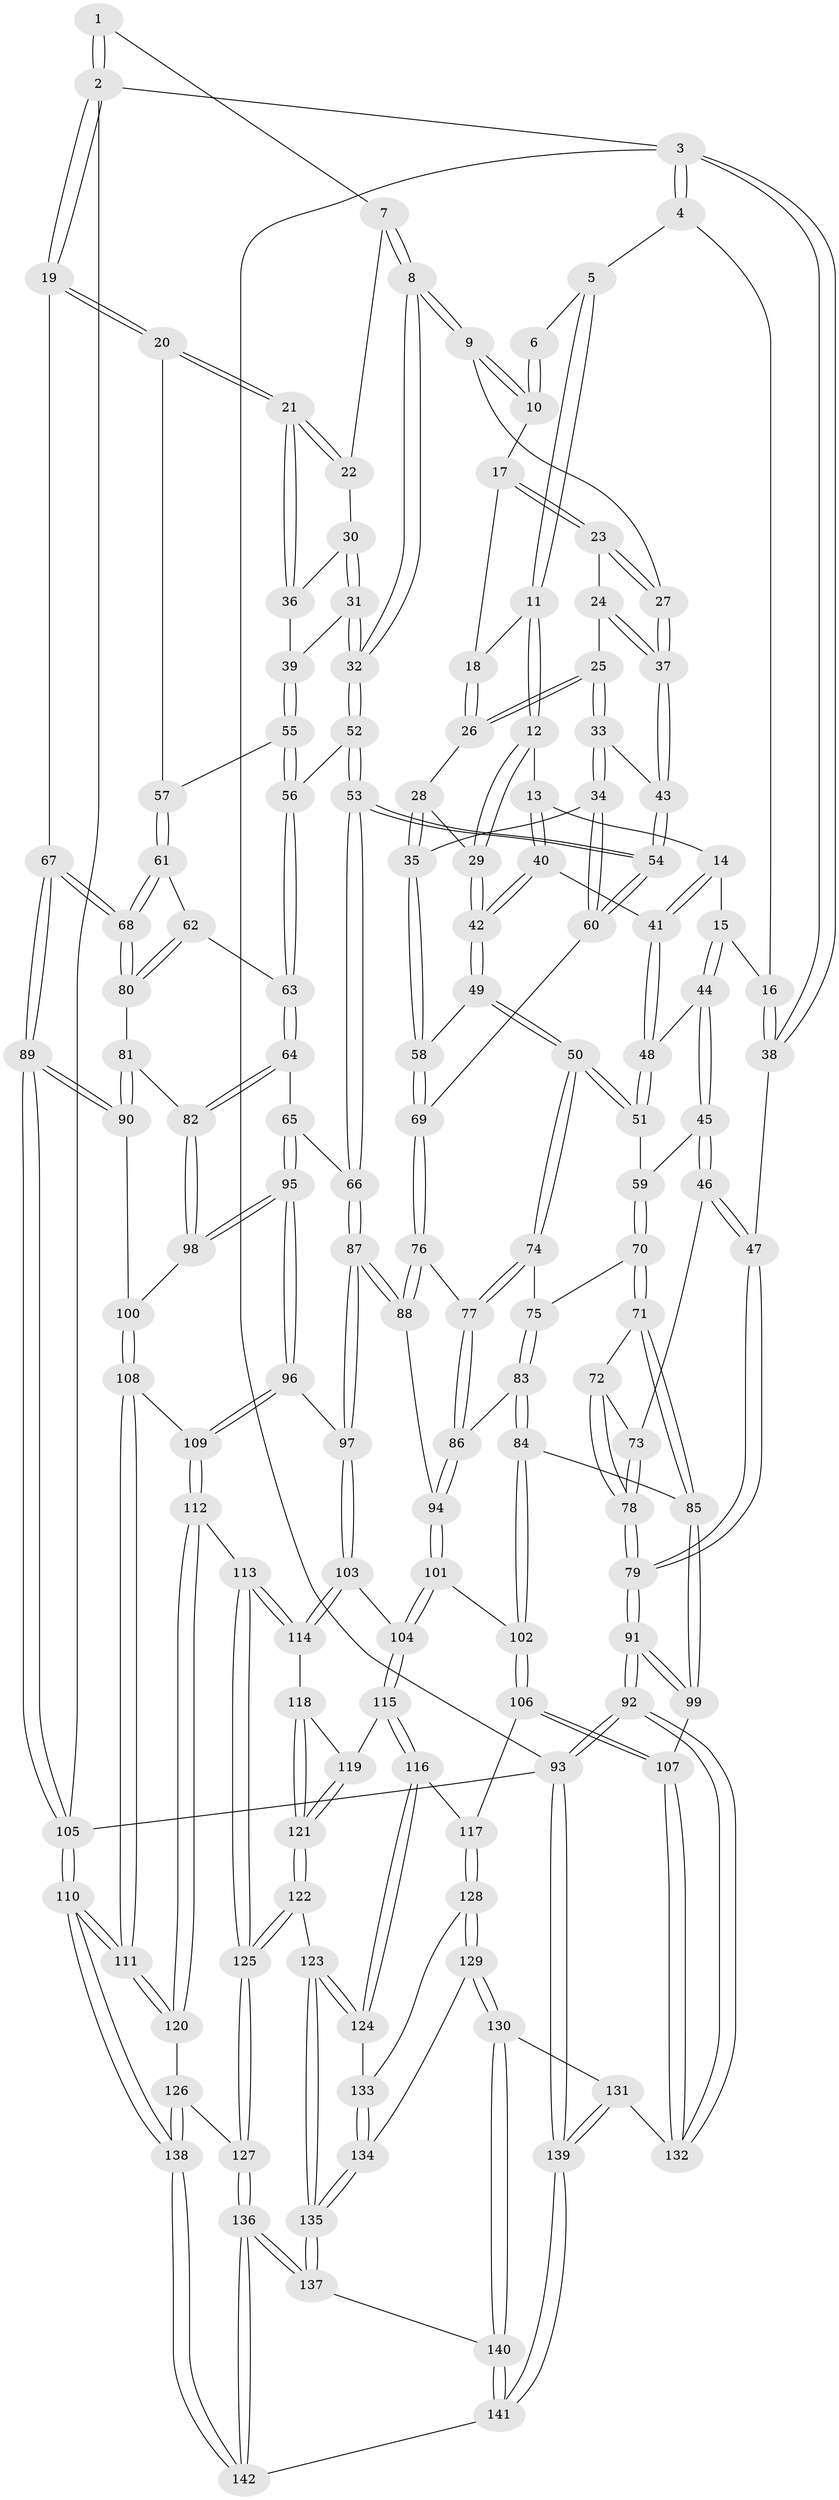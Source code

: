 // coarse degree distribution, {4: 0.19047619047619047, 3: 0.3333333333333333, 6: 0.047619047619047616, 2: 0.07142857142857142, 5: 0.23809523809523808, 7: 0.09523809523809523, 8: 0.023809523809523808}
// Generated by graph-tools (version 1.1) at 2025/04/03/04/25 22:04:39]
// undirected, 142 vertices, 352 edges
graph export_dot {
graph [start="1"]
  node [color=gray90,style=filled];
  1 [pos="+0.9125355443100464+0"];
  2 [pos="+1+0"];
  3 [pos="+0+0"];
  4 [pos="+0.2545561593330342+0"];
  5 [pos="+0.3172712455067146+0"];
  6 [pos="+0.5758756945451664+0"];
  7 [pos="+0.8540061808723487+0.007380434778825932"];
  8 [pos="+0.7400198006387996+0.14852825855906399"];
  9 [pos="+0.7124506450068638+0.14580392634367312"];
  10 [pos="+0.6423573238847837+0.09350602193445513"];
  11 [pos="+0.3384932323000191+0"];
  12 [pos="+0.3081235464494677+0.0884965711150731"];
  13 [pos="+0.2264236500884118+0.1428012273268229"];
  14 [pos="+0.19322687068674882+0.16383212459248234"];
  15 [pos="+0.1355258402890278+0.18003078433925512"];
  16 [pos="+0.06307279548590629+0.14009571062000692"];
  17 [pos="+0.5541021706001169+0.111894302996775"];
  18 [pos="+0.4983321243388963+0.10318014400031378"];
  19 [pos="+1+0.2165047416153257"];
  20 [pos="+1+0.20796350078030562"];
  21 [pos="+1+0.17899790423011794"];
  22 [pos="+0.9471330306899591+0.12570023174171807"];
  23 [pos="+0.5629143810470125+0.18022921024362282"];
  24 [pos="+0.5537475963408585+0.20027563715238764"];
  25 [pos="+0.543945217126331+0.21201114080168504"];
  26 [pos="+0.49358208934081715+0.1566498406609504"];
  27 [pos="+0.6598568543514985+0.19301588278284865"];
  28 [pos="+0.4819200155991458+0.17723016726961136"];
  29 [pos="+0.33534790277559473+0.18145342935107775"];
  30 [pos="+0.8883590572046809+0.18744381225186676"];
  31 [pos="+0.8303433004386124+0.18945010352467806"];
  32 [pos="+0.7534218116401485+0.17336365749480584"];
  33 [pos="+0.5381330525684148+0.2717871574237575"];
  34 [pos="+0.521977367567897+0.2973942910197185"];
  35 [pos="+0.4550277264887944+0.2901130921026118"];
  36 [pos="+0.9020055041301037+0.2151070347706415"];
  37 [pos="+0.6462973552027411+0.20999581482455268"];
  38 [pos="+0+0.20117990874218275"];
  39 [pos="+0.8959295597832346+0.2476395194360173"];
  40 [pos="+0.23476838918612292+0.24772682199832177"];
  41 [pos="+0.21338755911368176+0.24828006345589249"];
  42 [pos="+0.34988591910588246+0.25678466969855374"];
  43 [pos="+0.6441551261213622+0.21340843126526549"];
  44 [pos="+0.13406429408812617+0.20987634718536935"];
  45 [pos="+0.09051467742178558+0.31464381767079846"];
  46 [pos="+0.0704594960143068+0.32189755392802294"];
  47 [pos="+0+0.21453716418092628"];
  48 [pos="+0.19513745841856217+0.2787535739018243"];
  49 [pos="+0.3638102442123997+0.29535677825317824"];
  50 [pos="+0.35651598501532455+0.3058724111645355"];
  51 [pos="+0.19617848522963985+0.3171358588059294"];
  52 [pos="+0.7711437142380781+0.26848828923855556"];
  53 [pos="+0.6708125180222319+0.4123613263878685"];
  54 [pos="+0.6418420762272521+0.39283654123880524"];
  55 [pos="+0.8985215795891666+0.26148241869259814"];
  56 [pos="+0.8194108739474861+0.29112034967484207"];
  57 [pos="+0.9513801001326673+0.28394652572396084"];
  58 [pos="+0.4204585054694686+0.2975934346759558"];
  59 [pos="+0.17679486857092194+0.33386171461803055"];
  60 [pos="+0.5972235900692051+0.37674073268876196"];
  61 [pos="+0.9201644346321642+0.3694101384399667"];
  62 [pos="+0.893519212154131+0.387599220413391"];
  63 [pos="+0.8825575040447752+0.3905630064850034"];
  64 [pos="+0.8325021171527669+0.45322058584545266"];
  65 [pos="+0.7039900062968545+0.4395040616890706"];
  66 [pos="+0.6736369208582218+0.41913793410665934"];
  67 [pos="+1+0.4367292812652179"];
  68 [pos="+1+0.4366344348806478"];
  69 [pos="+0.4842471286675752+0.4463232415329157"];
  70 [pos="+0.18706368262595355+0.38325922517097366"];
  71 [pos="+0.1463012458440598+0.485295346960322"];
  72 [pos="+0.08691854373546418+0.4184479198866855"];
  73 [pos="+0.07611308182900367+0.3758362654390679"];
  74 [pos="+0.33623956847224473+0.39456929092200416"];
  75 [pos="+0.31758287689936265+0.41125537555651964"];
  76 [pos="+0.46137928635380804+0.4846967987482308"];
  77 [pos="+0.4243182859558302+0.47658923224538835"];
  78 [pos="+0+0.4906540389313206"];
  79 [pos="+0+0.521413785812911"];
  80 [pos="+0.9791507856690359+0.47096597325651285"];
  81 [pos="+0.9677597750243234+0.4807362569691802"];
  82 [pos="+0.8778768355377188+0.5387057380633629"];
  83 [pos="+0.24387188140628227+0.5464601769024193"];
  84 [pos="+0.1702695830704973+0.572328405620454"];
  85 [pos="+0.1637059738082966+0.5730702440049962"];
  86 [pos="+0.3295265992832069+0.5732950931064019"];
  87 [pos="+0.5562924057322973+0.5812565334411797"];
  88 [pos="+0.49433668434872285+0.5429122048236787"];
  89 [pos="+1+0.6268125620950569"];
  90 [pos="+0.9988653881999604+0.6384487591244707"];
  91 [pos="+0+0.6675582417068086"];
  92 [pos="+0+1"];
  93 [pos="+0+1"];
  94 [pos="+0.3720904155518865+0.6124187736979316"];
  95 [pos="+0.7477981206810557+0.6602086130179339"];
  96 [pos="+0.7421009108045394+0.6659631143635418"];
  97 [pos="+0.5729466161334297+0.6475211675406052"];
  98 [pos="+0.8844462522961897+0.6173762376756989"];
  99 [pos="+0.1542712150031318+0.5810741419180916"];
  100 [pos="+0.9326821974185185+0.6448346227499404"];
  101 [pos="+0.399920757665656+0.7191865577470846"];
  102 [pos="+0.34512114024687085+0.738950002385371"];
  103 [pos="+0.5450577267601209+0.6884253176231614"];
  104 [pos="+0.41024333677232105+0.7230057224927577"];
  105 [pos="+1+1"];
  106 [pos="+0.2712594647692989+0.8059983059735184"];
  107 [pos="+0.21276629222093796+0.8215297688529555"];
  108 [pos="+0.9168437060943857+0.7737740170790091"];
  109 [pos="+0.7455819852074391+0.7219480756363924"];
  110 [pos="+1+1"];
  111 [pos="+0.9217220617341549+0.8873410541814197"];
  112 [pos="+0.7412790262785892+0.7908690881311281"];
  113 [pos="+0.5970915395815489+0.8246581610033203"];
  114 [pos="+0.5773233469244493+0.7951842710428187"];
  115 [pos="+0.42636800759587307+0.7874479349378574"];
  116 [pos="+0.40657872285273344+0.8495154398671493"];
  117 [pos="+0.3503752644339773+0.8732189299073372"];
  118 [pos="+0.5162482497478778+0.8158877734715413"];
  119 [pos="+0.4493583731918749+0.8068213620686928"];
  120 [pos="+0.7681886867283343+0.8336968867883063"];
  121 [pos="+0.4814285286059493+0.8605860793683217"];
  122 [pos="+0.48595265552785044+0.8876237137381742"];
  123 [pos="+0.4552278217278901+0.910098591511871"];
  124 [pos="+0.4378472837622321+0.894372567498679"];
  125 [pos="+0.5869514600300192+0.8918977285455667"];
  126 [pos="+0.7183442022614738+0.9151567654456773"];
  127 [pos="+0.6047473685962133+0.9368556475028368"];
  128 [pos="+0.3522656213314684+0.8891313751653557"];
  129 [pos="+0.33859954704969386+0.9459396764664444"];
  130 [pos="+0.33308149472163273+0.9531174300223098"];
  131 [pos="+0.26848966874982294+0.9369191387761612"];
  132 [pos="+0.20978902558439008+0.8250540648321074"];
  133 [pos="+0.3826892453200785+0.9009670779957751"];
  134 [pos="+0.4091679528614494+0.9375209340253998"];
  135 [pos="+0.44745025261617244+0.9432945769501148"];
  136 [pos="+0.5668757063698097+1"];
  137 [pos="+0.44831864621534695+0.9469190083796934"];
  138 [pos="+0.9291086019528654+1"];
  139 [pos="+0.013708187145079084+1"];
  140 [pos="+0.35091125950055885+1"];
  141 [pos="+0.33228378161630506+1"];
  142 [pos="+0.5758685189258576+1"];
  1 -- 2;
  1 -- 2;
  1 -- 7;
  2 -- 3;
  2 -- 19;
  2 -- 19;
  2 -- 105;
  3 -- 4;
  3 -- 4;
  3 -- 38;
  3 -- 38;
  3 -- 93;
  4 -- 5;
  4 -- 16;
  5 -- 6;
  5 -- 11;
  5 -- 11;
  6 -- 10;
  6 -- 10;
  7 -- 8;
  7 -- 8;
  7 -- 22;
  8 -- 9;
  8 -- 9;
  8 -- 32;
  8 -- 32;
  9 -- 10;
  9 -- 10;
  9 -- 27;
  10 -- 17;
  11 -- 12;
  11 -- 12;
  11 -- 18;
  12 -- 13;
  12 -- 29;
  12 -- 29;
  13 -- 14;
  13 -- 40;
  13 -- 40;
  14 -- 15;
  14 -- 41;
  14 -- 41;
  15 -- 16;
  15 -- 44;
  15 -- 44;
  16 -- 38;
  16 -- 38;
  17 -- 18;
  17 -- 23;
  17 -- 23;
  18 -- 26;
  18 -- 26;
  19 -- 20;
  19 -- 20;
  19 -- 67;
  20 -- 21;
  20 -- 21;
  20 -- 57;
  21 -- 22;
  21 -- 22;
  21 -- 36;
  21 -- 36;
  22 -- 30;
  23 -- 24;
  23 -- 27;
  23 -- 27;
  24 -- 25;
  24 -- 37;
  24 -- 37;
  25 -- 26;
  25 -- 26;
  25 -- 33;
  25 -- 33;
  26 -- 28;
  27 -- 37;
  27 -- 37;
  28 -- 29;
  28 -- 35;
  28 -- 35;
  29 -- 42;
  29 -- 42;
  30 -- 31;
  30 -- 31;
  30 -- 36;
  31 -- 32;
  31 -- 32;
  31 -- 39;
  32 -- 52;
  32 -- 52;
  33 -- 34;
  33 -- 34;
  33 -- 43;
  34 -- 35;
  34 -- 60;
  34 -- 60;
  35 -- 58;
  35 -- 58;
  36 -- 39;
  37 -- 43;
  37 -- 43;
  38 -- 47;
  39 -- 55;
  39 -- 55;
  40 -- 41;
  40 -- 42;
  40 -- 42;
  41 -- 48;
  41 -- 48;
  42 -- 49;
  42 -- 49;
  43 -- 54;
  43 -- 54;
  44 -- 45;
  44 -- 45;
  44 -- 48;
  45 -- 46;
  45 -- 46;
  45 -- 59;
  46 -- 47;
  46 -- 47;
  46 -- 73;
  47 -- 79;
  47 -- 79;
  48 -- 51;
  48 -- 51;
  49 -- 50;
  49 -- 50;
  49 -- 58;
  50 -- 51;
  50 -- 51;
  50 -- 74;
  50 -- 74;
  51 -- 59;
  52 -- 53;
  52 -- 53;
  52 -- 56;
  53 -- 54;
  53 -- 54;
  53 -- 66;
  53 -- 66;
  54 -- 60;
  54 -- 60;
  55 -- 56;
  55 -- 56;
  55 -- 57;
  56 -- 63;
  56 -- 63;
  57 -- 61;
  57 -- 61;
  58 -- 69;
  58 -- 69;
  59 -- 70;
  59 -- 70;
  60 -- 69;
  61 -- 62;
  61 -- 68;
  61 -- 68;
  62 -- 63;
  62 -- 80;
  62 -- 80;
  63 -- 64;
  63 -- 64;
  64 -- 65;
  64 -- 82;
  64 -- 82;
  65 -- 66;
  65 -- 95;
  65 -- 95;
  66 -- 87;
  66 -- 87;
  67 -- 68;
  67 -- 68;
  67 -- 89;
  67 -- 89;
  68 -- 80;
  68 -- 80;
  69 -- 76;
  69 -- 76;
  70 -- 71;
  70 -- 71;
  70 -- 75;
  71 -- 72;
  71 -- 85;
  71 -- 85;
  72 -- 73;
  72 -- 78;
  72 -- 78;
  73 -- 78;
  73 -- 78;
  74 -- 75;
  74 -- 77;
  74 -- 77;
  75 -- 83;
  75 -- 83;
  76 -- 77;
  76 -- 88;
  76 -- 88;
  77 -- 86;
  77 -- 86;
  78 -- 79;
  78 -- 79;
  79 -- 91;
  79 -- 91;
  80 -- 81;
  81 -- 82;
  81 -- 90;
  81 -- 90;
  82 -- 98;
  82 -- 98;
  83 -- 84;
  83 -- 84;
  83 -- 86;
  84 -- 85;
  84 -- 102;
  84 -- 102;
  85 -- 99;
  85 -- 99;
  86 -- 94;
  86 -- 94;
  87 -- 88;
  87 -- 88;
  87 -- 97;
  87 -- 97;
  88 -- 94;
  89 -- 90;
  89 -- 90;
  89 -- 105;
  89 -- 105;
  90 -- 100;
  91 -- 92;
  91 -- 92;
  91 -- 99;
  91 -- 99;
  92 -- 93;
  92 -- 93;
  92 -- 132;
  92 -- 132;
  93 -- 139;
  93 -- 139;
  93 -- 105;
  94 -- 101;
  94 -- 101;
  95 -- 96;
  95 -- 96;
  95 -- 98;
  95 -- 98;
  96 -- 97;
  96 -- 109;
  96 -- 109;
  97 -- 103;
  97 -- 103;
  98 -- 100;
  99 -- 107;
  100 -- 108;
  100 -- 108;
  101 -- 102;
  101 -- 104;
  101 -- 104;
  102 -- 106;
  102 -- 106;
  103 -- 104;
  103 -- 114;
  103 -- 114;
  104 -- 115;
  104 -- 115;
  105 -- 110;
  105 -- 110;
  106 -- 107;
  106 -- 107;
  106 -- 117;
  107 -- 132;
  107 -- 132;
  108 -- 109;
  108 -- 111;
  108 -- 111;
  109 -- 112;
  109 -- 112;
  110 -- 111;
  110 -- 111;
  110 -- 138;
  110 -- 138;
  111 -- 120;
  111 -- 120;
  112 -- 113;
  112 -- 120;
  112 -- 120;
  113 -- 114;
  113 -- 114;
  113 -- 125;
  113 -- 125;
  114 -- 118;
  115 -- 116;
  115 -- 116;
  115 -- 119;
  116 -- 117;
  116 -- 124;
  116 -- 124;
  117 -- 128;
  117 -- 128;
  118 -- 119;
  118 -- 121;
  118 -- 121;
  119 -- 121;
  119 -- 121;
  120 -- 126;
  121 -- 122;
  121 -- 122;
  122 -- 123;
  122 -- 125;
  122 -- 125;
  123 -- 124;
  123 -- 124;
  123 -- 135;
  123 -- 135;
  124 -- 133;
  125 -- 127;
  125 -- 127;
  126 -- 127;
  126 -- 138;
  126 -- 138;
  127 -- 136;
  127 -- 136;
  128 -- 129;
  128 -- 129;
  128 -- 133;
  129 -- 130;
  129 -- 130;
  129 -- 134;
  130 -- 131;
  130 -- 140;
  130 -- 140;
  131 -- 132;
  131 -- 139;
  131 -- 139;
  133 -- 134;
  133 -- 134;
  134 -- 135;
  134 -- 135;
  135 -- 137;
  135 -- 137;
  136 -- 137;
  136 -- 137;
  136 -- 142;
  136 -- 142;
  137 -- 140;
  138 -- 142;
  138 -- 142;
  139 -- 141;
  139 -- 141;
  140 -- 141;
  140 -- 141;
  141 -- 142;
}
